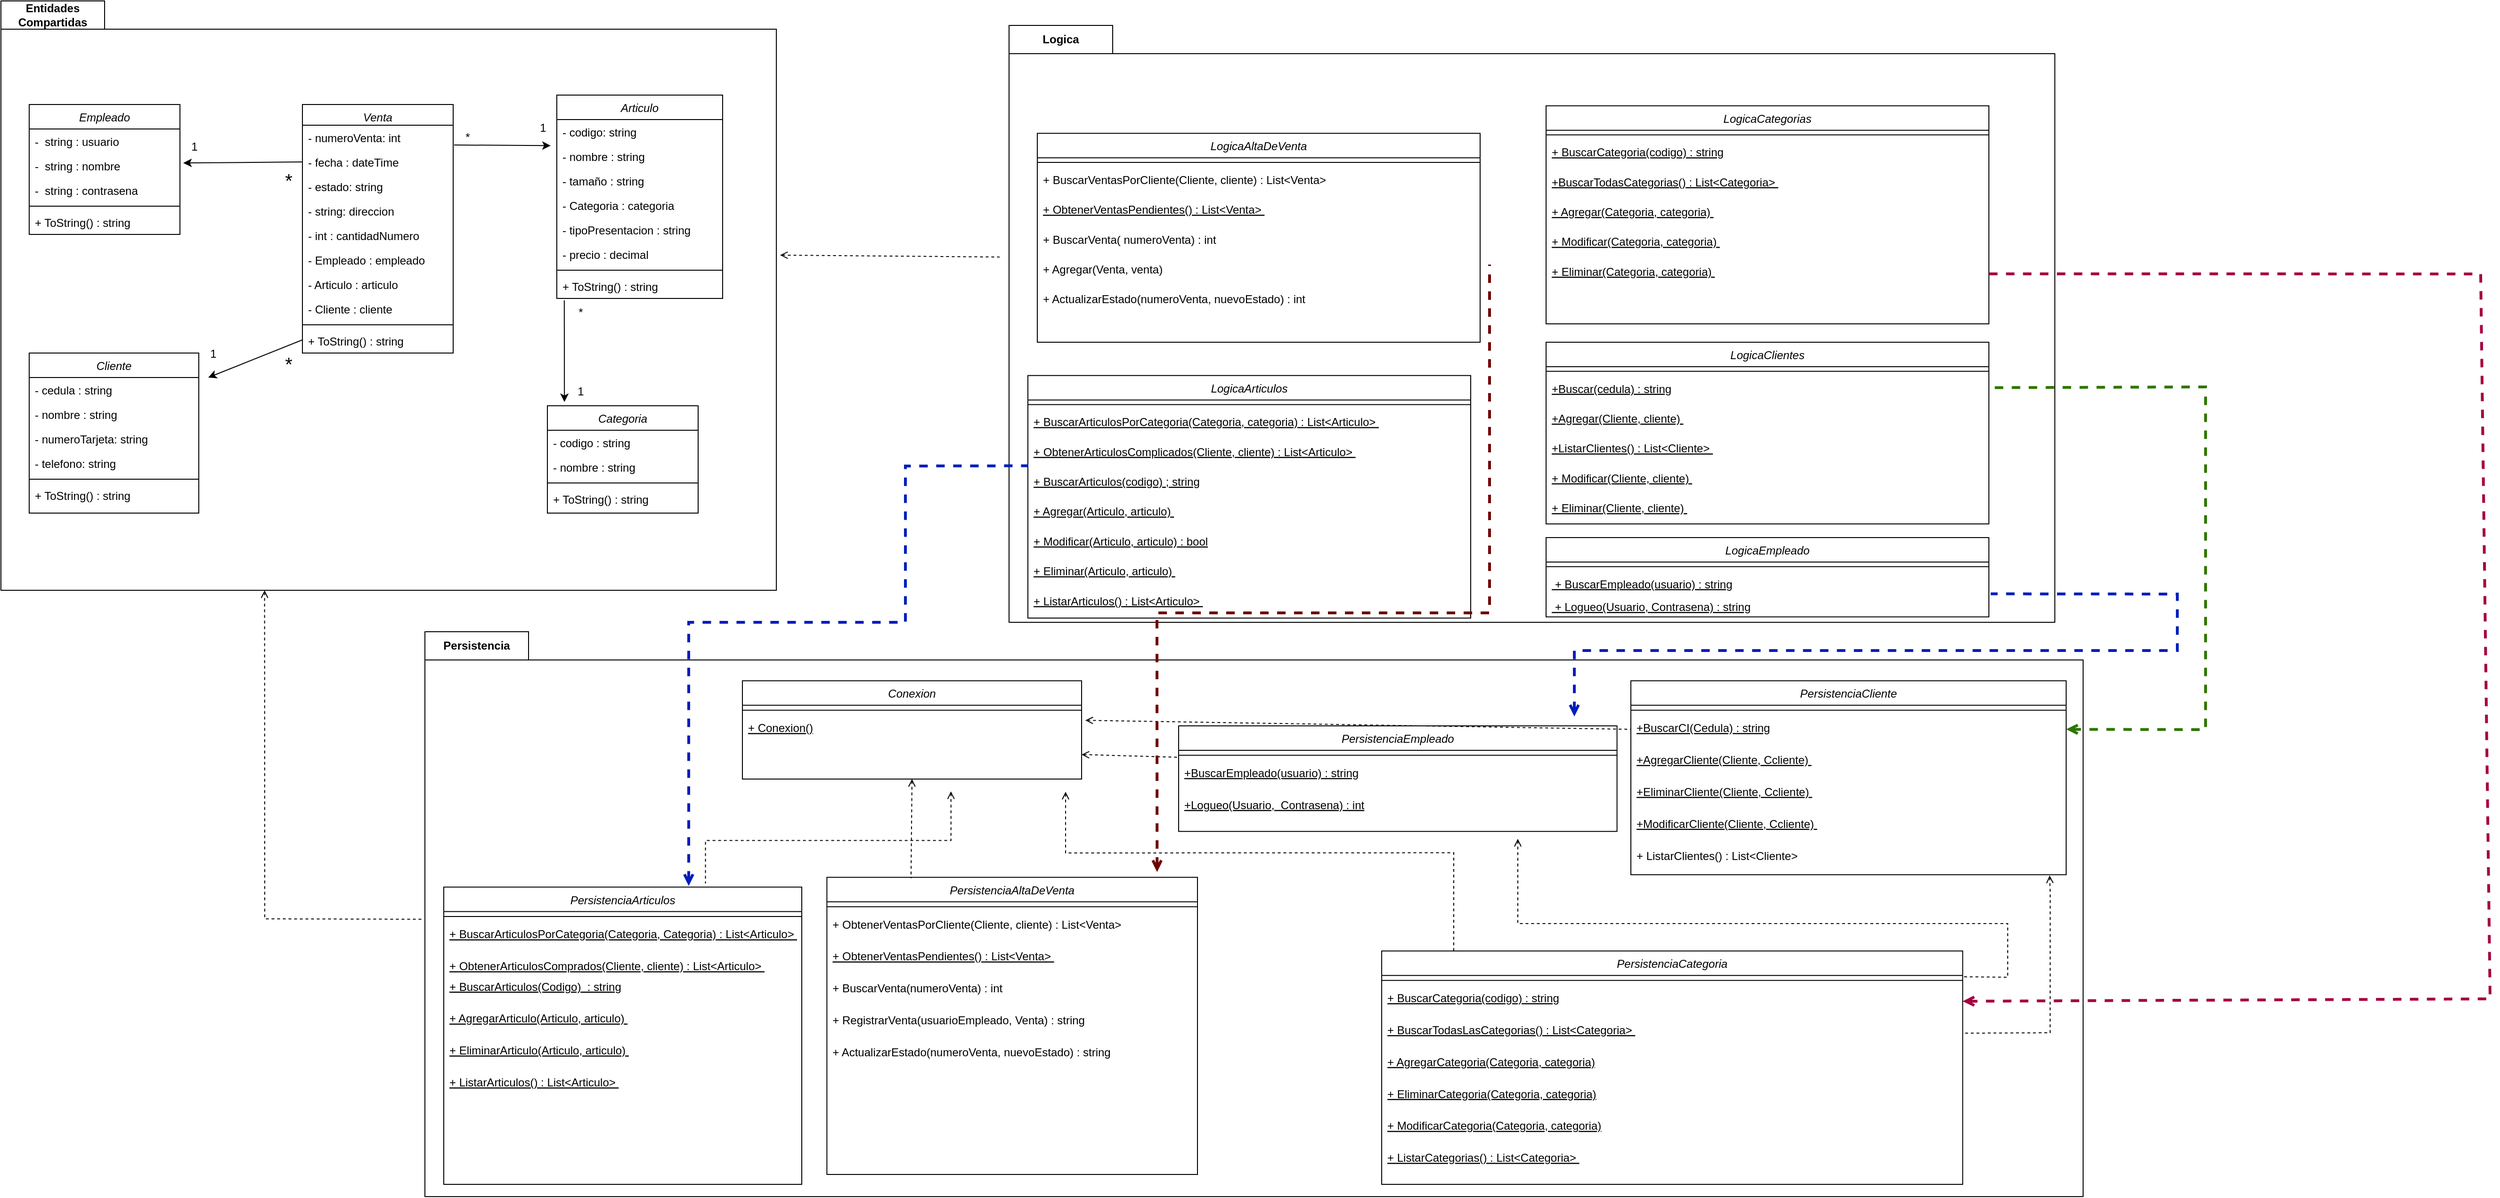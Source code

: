 <mxfile version="27.0.5">
  <diagram id="C5RBs43oDa-KdzZeNtuy" name="Page-1">
    <mxGraphModel dx="1960" dy="2080" grid="1" gridSize="10" guides="1" tooltips="1" connect="1" arrows="1" fold="1" page="1" pageScale="1" pageWidth="827" pageHeight="1169" math="0" shadow="0">
      <root>
        <mxCell id="WIyWlLk6GJQsqaUBKTNV-0" />
        <mxCell id="WIyWlLk6GJQsqaUBKTNV-1" parent="WIyWlLk6GJQsqaUBKTNV-0" />
        <mxCell id="047duLxBrZNzw0nsv7Q4-165" value="Logica" style="shape=folder;fontStyle=1;tabWidth=110;tabHeight=30;tabPosition=left;html=1;boundedLbl=1;labelInHeader=1;container=1;collapsible=0;whiteSpace=wrap;" parent="WIyWlLk6GJQsqaUBKTNV-1" vertex="1">
          <mxGeometry x="1110" y="76" width="1110" height="634" as="geometry" />
        </mxCell>
        <mxCell id="047duLxBrZNzw0nsv7Q4-166" value="" style="html=1;strokeColor=none;resizeWidth=1;resizeHeight=1;fillColor=none;part=1;connectable=0;allowArrows=0;deletable=0;whiteSpace=wrap;" parent="047duLxBrZNzw0nsv7Q4-165" vertex="1">
          <mxGeometry width="1078.979" height="395.918" relative="1" as="geometry">
            <mxPoint y="30" as="offset" />
          </mxGeometry>
        </mxCell>
        <mxCell id="047duLxBrZNzw0nsv7Q4-152" value="LogicaEmpleado" style="swimlane;fontStyle=2;align=center;verticalAlign=top;childLayout=stackLayout;horizontal=1;startSize=26;horizontalStack=0;resizeParent=1;resizeLast=0;collapsible=1;marginBottom=0;rounded=0;shadow=0;strokeWidth=1;" parent="047duLxBrZNzw0nsv7Q4-165" vertex="1">
          <mxGeometry x="570" y="544" width="470" height="84.254" as="geometry">
            <mxRectangle x="570" y="528.004" width="160" height="26" as="alternateBounds" />
          </mxGeometry>
        </mxCell>
        <mxCell id="047duLxBrZNzw0nsv7Q4-153" value="" style="line;html=1;strokeWidth=1;align=left;verticalAlign=middle;spacingTop=-1;spacingLeft=3;spacingRight=3;rotatable=0;labelPosition=right;points=[];portConstraint=eastwest;" parent="047duLxBrZNzw0nsv7Q4-152" vertex="1">
          <mxGeometry y="26" width="470" height="9.754" as="geometry" />
        </mxCell>
        <mxCell id="047duLxBrZNzw0nsv7Q4-154" value=" + BuscarEmpleado(usuario) : string" style="text;align=left;verticalAlign=top;spacingLeft=4;spacingRight=4;overflow=hidden;rotatable=0;points=[[0,0.5],[1,0.5]];portConstraint=eastwest;fontStyle=4" parent="047duLxBrZNzw0nsv7Q4-152" vertex="1">
          <mxGeometry y="35.754" width="470" height="24.25" as="geometry" />
        </mxCell>
        <mxCell id="jke1W0cDeLxQqXfYZusF-26" value=" + Logueo(Usuario, Contrasena) : string" style="text;align=left;verticalAlign=top;spacingLeft=4;spacingRight=4;overflow=hidden;rotatable=0;points=[[0,0.5],[1,0.5]];portConstraint=eastwest;fontStyle=4" parent="047duLxBrZNzw0nsv7Q4-152" vertex="1">
          <mxGeometry y="60.004" width="470" height="24.25" as="geometry" />
        </mxCell>
        <mxCell id="047duLxBrZNzw0nsv7Q4-145" value="LogicaClientes" style="swimlane;fontStyle=2;align=center;verticalAlign=top;childLayout=stackLayout;horizontal=1;startSize=26;horizontalStack=0;resizeParent=1;resizeLast=0;collapsible=1;marginBottom=0;rounded=0;shadow=0;strokeWidth=1;" parent="047duLxBrZNzw0nsv7Q4-165" vertex="1">
          <mxGeometry x="570" y="336.505" width="470" height="193.044" as="geometry">
            <mxRectangle x="230" y="140" width="160" height="26" as="alternateBounds" />
          </mxGeometry>
        </mxCell>
        <mxCell id="047duLxBrZNzw0nsv7Q4-146" value="" style="line;html=1;strokeWidth=1;align=left;verticalAlign=middle;spacingTop=-1;spacingLeft=3;spacingRight=3;rotatable=0;labelPosition=right;points=[];portConstraint=eastwest;" parent="047duLxBrZNzw0nsv7Q4-145" vertex="1">
          <mxGeometry y="26" width="470" height="9.754" as="geometry" />
        </mxCell>
        <mxCell id="047duLxBrZNzw0nsv7Q4-151" value="+Buscar(cedula) : string" style="text;align=left;verticalAlign=top;spacingLeft=4;spacingRight=4;overflow=hidden;rotatable=0;points=[[0,0.5],[1,0.5]];portConstraint=eastwest;fontStyle=4" parent="047duLxBrZNzw0nsv7Q4-145" vertex="1">
          <mxGeometry y="35.754" width="470" height="31.7" as="geometry" />
        </mxCell>
        <mxCell id="jke1W0cDeLxQqXfYZusF-18" value="+Agregar(Cliente, cliente) " style="text;align=left;verticalAlign=top;spacingLeft=4;spacingRight=4;overflow=hidden;rotatable=0;points=[[0,0.5],[1,0.5]];portConstraint=eastwest;fontStyle=4" parent="047duLxBrZNzw0nsv7Q4-145" vertex="1">
          <mxGeometry y="67.454" width="470" height="31.7" as="geometry" />
        </mxCell>
        <mxCell id="jke1W0cDeLxQqXfYZusF-25" value="+ListarClientes() : List&lt;Cliente&gt; " style="text;align=left;verticalAlign=top;spacingLeft=4;spacingRight=4;overflow=hidden;rotatable=0;points=[[0,0.5],[1,0.5]];portConstraint=eastwest;fontStyle=4" parent="047duLxBrZNzw0nsv7Q4-145" vertex="1">
          <mxGeometry y="99.153" width="470" height="31.7" as="geometry" />
        </mxCell>
        <mxCell id="jke1W0cDeLxQqXfYZusF-19" value="+ Modificar(Cliente, cliente) " style="text;align=left;verticalAlign=top;spacingLeft=4;spacingRight=4;overflow=hidden;rotatable=0;points=[[0,0.5],[1,0.5]];portConstraint=eastwest;fontStyle=4" parent="047duLxBrZNzw0nsv7Q4-145" vertex="1">
          <mxGeometry y="130.853" width="470" height="31.7" as="geometry" />
        </mxCell>
        <mxCell id="jke1W0cDeLxQqXfYZusF-20" value="+ Eliminar(Cliente, cliente) " style="text;align=left;verticalAlign=top;spacingLeft=4;spacingRight=4;overflow=hidden;rotatable=0;points=[[0,0.5],[1,0.5]];portConstraint=eastwest;fontStyle=4" parent="047duLxBrZNzw0nsv7Q4-145" vertex="1">
          <mxGeometry y="162.553" width="470" height="30.074" as="geometry" />
        </mxCell>
        <mxCell id="047duLxBrZNzw0nsv7Q4-156" value="LogicaCategorias" style="swimlane;fontStyle=2;align=center;verticalAlign=top;childLayout=stackLayout;horizontal=1;startSize=26;horizontalStack=0;resizeParent=1;resizeLast=0;collapsible=1;marginBottom=0;rounded=0;shadow=0;strokeWidth=1;" parent="047duLxBrZNzw0nsv7Q4-165" vertex="1">
          <mxGeometry x="570" y="85.346" width="470" height="231.652" as="geometry">
            <mxRectangle x="230" y="140" width="160" height="26" as="alternateBounds" />
          </mxGeometry>
        </mxCell>
        <mxCell id="047duLxBrZNzw0nsv7Q4-157" value="" style="line;html=1;strokeWidth=1;align=left;verticalAlign=middle;spacingTop=-1;spacingLeft=3;spacingRight=3;rotatable=0;labelPosition=right;points=[];portConstraint=eastwest;" parent="047duLxBrZNzw0nsv7Q4-156" vertex="1">
          <mxGeometry y="26" width="470" height="9.754" as="geometry" />
        </mxCell>
        <mxCell id="047duLxBrZNzw0nsv7Q4-158" value="+ BuscarCategoria(codigo) : string" style="text;align=left;verticalAlign=top;spacingLeft=4;spacingRight=4;overflow=hidden;rotatable=0;points=[[0,0.5],[1,0.5]];portConstraint=eastwest;fontStyle=4" parent="047duLxBrZNzw0nsv7Q4-156" vertex="1">
          <mxGeometry y="35.754" width="470" height="31.7" as="geometry" />
        </mxCell>
        <mxCell id="047duLxBrZNzw0nsv7Q4-159" value="+BuscarTodasCategorias() : List&lt;Categoria&gt; " style="text;align=left;verticalAlign=top;spacingLeft=4;spacingRight=4;overflow=hidden;rotatable=0;points=[[0,0.5],[1,0.5]];portConstraint=eastwest;fontStyle=4" parent="047duLxBrZNzw0nsv7Q4-156" vertex="1">
          <mxGeometry y="67.454" width="470" height="31.7" as="geometry" />
        </mxCell>
        <mxCell id="047duLxBrZNzw0nsv7Q4-160" value="+ Agregar(Categoria, categoria) " style="text;align=left;verticalAlign=top;spacingLeft=4;spacingRight=4;overflow=hidden;rotatable=0;points=[[0,0.5],[1,0.5]];portConstraint=eastwest;fontStyle=4" parent="047duLxBrZNzw0nsv7Q4-156" vertex="1">
          <mxGeometry y="99.153" width="470" height="31.7" as="geometry" />
        </mxCell>
        <mxCell id="jke1W0cDeLxQqXfYZusF-15" value="+ Modificar(Categoria, categoria) " style="text;align=left;verticalAlign=top;spacingLeft=4;spacingRight=4;overflow=hidden;rotatable=0;points=[[0,0.5],[1,0.5]];portConstraint=eastwest;fontStyle=4" parent="047duLxBrZNzw0nsv7Q4-156" vertex="1">
          <mxGeometry y="130.853" width="470" height="31.7" as="geometry" />
        </mxCell>
        <mxCell id="jke1W0cDeLxQqXfYZusF-16" value="+ Eliminar(Categoria, categoria) " style="text;align=left;verticalAlign=top;spacingLeft=4;spacingRight=4;overflow=hidden;rotatable=0;points=[[0,0.5],[1,0.5]];portConstraint=eastwest;fontStyle=4" parent="047duLxBrZNzw0nsv7Q4-156" vertex="1">
          <mxGeometry y="162.553" width="470" height="31.7" as="geometry" />
        </mxCell>
        <mxCell id="jke1W0cDeLxQqXfYZusF-0" value="LogicaAltaDeVenta" style="swimlane;fontStyle=2;align=center;verticalAlign=top;childLayout=stackLayout;horizontal=1;startSize=26;horizontalStack=0;resizeParent=1;resizeLast=0;collapsible=1;marginBottom=0;rounded=0;shadow=0;strokeWidth=1;" parent="047duLxBrZNzw0nsv7Q4-165" vertex="1">
          <mxGeometry x="30" y="114.607" width="470" height="221.899" as="geometry">
            <mxRectangle x="230" y="140" width="160" height="26" as="alternateBounds" />
          </mxGeometry>
        </mxCell>
        <mxCell id="jke1W0cDeLxQqXfYZusF-1" value="" style="line;html=1;strokeWidth=1;align=left;verticalAlign=middle;spacingTop=-1;spacingLeft=3;spacingRight=3;rotatable=0;labelPosition=right;points=[];portConstraint=eastwest;" parent="jke1W0cDeLxQqXfYZusF-0" vertex="1">
          <mxGeometry y="26" width="470" height="9.754" as="geometry" />
        </mxCell>
        <mxCell id="jke1W0cDeLxQqXfYZusF-2" value="+ BuscarVentasPorCliente(Cliente, cliente) : List&lt;Venta&gt; " style="text;align=left;verticalAlign=top;spacingLeft=4;spacingRight=4;overflow=hidden;rotatable=0;points=[[0,0.5],[1,0.5]];portConstraint=eastwest;fontStyle=0" parent="jke1W0cDeLxQqXfYZusF-0" vertex="1">
          <mxGeometry y="35.754" width="470" height="31.7" as="geometry" />
        </mxCell>
        <mxCell id="jke1W0cDeLxQqXfYZusF-3" value="+ ObtenerVentasPendientes() : List&lt;Venta&gt; " style="text;align=left;verticalAlign=top;spacingLeft=4;spacingRight=4;overflow=hidden;rotatable=0;points=[[0,0.5],[1,0.5]];portConstraint=eastwest;fontStyle=4" parent="jke1W0cDeLxQqXfYZusF-0" vertex="1">
          <mxGeometry y="67.454" width="470" height="31.7" as="geometry" />
        </mxCell>
        <mxCell id="jke1W0cDeLxQqXfYZusF-4" value="+ BuscarVenta( numeroVenta) : int" style="text;align=left;verticalAlign=top;spacingLeft=4;spacingRight=4;overflow=hidden;rotatable=0;points=[[0,0.5],[1,0.5]];portConstraint=eastwest;fontStyle=0" parent="jke1W0cDeLxQqXfYZusF-0" vertex="1">
          <mxGeometry y="99.153" width="470" height="31.7" as="geometry" />
        </mxCell>
        <mxCell id="jke1W0cDeLxQqXfYZusF-5" value="+ Agregar(Venta, venta)" style="text;align=left;verticalAlign=top;spacingLeft=4;spacingRight=4;overflow=hidden;rotatable=0;points=[[0,0.5],[1,0.5]];portConstraint=eastwest;fontStyle=0" parent="jke1W0cDeLxQqXfYZusF-0" vertex="1">
          <mxGeometry y="130.853" width="470" height="31.7" as="geometry" />
        </mxCell>
        <mxCell id="jke1W0cDeLxQqXfYZusF-6" value="+ ActualizarEstado(numeroVenta, nuevoEstado) : int" style="text;align=left;verticalAlign=top;spacingLeft=4;spacingRight=4;overflow=hidden;rotatable=0;points=[[0,0.5],[1,0.5]];portConstraint=eastwest;fontStyle=0" parent="jke1W0cDeLxQqXfYZusF-0" vertex="1">
          <mxGeometry y="162.553" width="470" height="31.7" as="geometry" />
        </mxCell>
        <mxCell id="jke1W0cDeLxQqXfYZusF-7" value="LogicaArticulos" style="swimlane;fontStyle=2;align=center;verticalAlign=top;childLayout=stackLayout;horizontal=1;startSize=26;horizontalStack=0;resizeParent=1;resizeLast=0;collapsible=1;marginBottom=0;rounded=0;shadow=0;strokeWidth=1;" parent="047duLxBrZNzw0nsv7Q4-165" vertex="1">
          <mxGeometry x="20" y="371.863" width="470" height="257.652" as="geometry">
            <mxRectangle x="230" y="140" width="160" height="26" as="alternateBounds" />
          </mxGeometry>
        </mxCell>
        <mxCell id="jke1W0cDeLxQqXfYZusF-8" value="" style="line;html=1;strokeWidth=1;align=left;verticalAlign=middle;spacingTop=-1;spacingLeft=3;spacingRight=3;rotatable=0;labelPosition=right;points=[];portConstraint=eastwest;" parent="jke1W0cDeLxQqXfYZusF-7" vertex="1">
          <mxGeometry y="26" width="470" height="9.754" as="geometry" />
        </mxCell>
        <mxCell id="jke1W0cDeLxQqXfYZusF-9" value="+ BuscarArticulosPorCategoria(Categoria, categoria) : List&lt;Articulo&gt; " style="text;align=left;verticalAlign=top;spacingLeft=4;spacingRight=4;overflow=hidden;rotatable=0;points=[[0,0.5],[1,0.5]];portConstraint=eastwest;fontStyle=4" parent="jke1W0cDeLxQqXfYZusF-7" vertex="1">
          <mxGeometry y="35.754" width="470" height="31.7" as="geometry" />
        </mxCell>
        <mxCell id="itXfG7430_YELa7PRxEo-2" value="+ ObtenerArticulosComplicados(Cliente, cliente) : List&lt;Articulo&gt; " style="text;align=left;verticalAlign=top;spacingLeft=4;spacingRight=4;overflow=hidden;rotatable=0;points=[[0,0.5],[1,0.5]];portConstraint=eastwest;fontStyle=4" parent="jke1W0cDeLxQqXfYZusF-7" vertex="1">
          <mxGeometry y="67.454" width="470" height="31.7" as="geometry" />
        </mxCell>
        <mxCell id="jke1W0cDeLxQqXfYZusF-10" value="+ BuscarArticulos(codigo) ; string" style="text;align=left;verticalAlign=top;spacingLeft=4;spacingRight=4;overflow=hidden;rotatable=0;points=[[0,0.5],[1,0.5]];portConstraint=eastwest;fontStyle=4" parent="jke1W0cDeLxQqXfYZusF-7" vertex="1">
          <mxGeometry y="99.153" width="470" height="31.7" as="geometry" />
        </mxCell>
        <mxCell id="jke1W0cDeLxQqXfYZusF-11" value="+ Agregar(Articulo, articulo) " style="text;align=left;verticalAlign=top;spacingLeft=4;spacingRight=4;overflow=hidden;rotatable=0;points=[[0,0.5],[1,0.5]];portConstraint=eastwest;fontStyle=4" parent="jke1W0cDeLxQqXfYZusF-7" vertex="1">
          <mxGeometry y="130.853" width="470" height="31.7" as="geometry" />
        </mxCell>
        <mxCell id="jke1W0cDeLxQqXfYZusF-12" value="+ Modificar(Articulo, articulo) : bool" style="text;align=left;verticalAlign=top;spacingLeft=4;spacingRight=4;overflow=hidden;rotatable=0;points=[[0,0.5],[1,0.5]];portConstraint=eastwest;fontStyle=4" parent="jke1W0cDeLxQqXfYZusF-7" vertex="1">
          <mxGeometry y="162.553" width="470" height="31.7" as="geometry" />
        </mxCell>
        <mxCell id="jke1W0cDeLxQqXfYZusF-13" value="+ Eliminar(Articulo, articulo) " style="text;align=left;verticalAlign=top;spacingLeft=4;spacingRight=4;overflow=hidden;rotatable=0;points=[[0,0.5],[1,0.5]];portConstraint=eastwest;fontStyle=4" parent="jke1W0cDeLxQqXfYZusF-7" vertex="1">
          <mxGeometry y="194.253" width="470" height="31.7" as="geometry" />
        </mxCell>
        <mxCell id="jke1W0cDeLxQqXfYZusF-14" value="+ ListarArticulos() : List&lt;Articulo&gt; " style="text;align=left;verticalAlign=top;spacingLeft=4;spacingRight=4;overflow=hidden;rotatable=0;points=[[0,0.5],[1,0.5]];portConstraint=eastwest;fontStyle=4" parent="jke1W0cDeLxQqXfYZusF-7" vertex="1">
          <mxGeometry y="225.952" width="470" height="31.7" as="geometry" />
        </mxCell>
        <mxCell id="047duLxBrZNzw0nsv7Q4-101" value="Persistencia" style="shape=folder;fontStyle=1;tabWidth=110;tabHeight=30;tabPosition=left;html=1;boundedLbl=1;labelInHeader=1;container=1;collapsible=0;whiteSpace=wrap;" parent="WIyWlLk6GJQsqaUBKTNV-1" vertex="1">
          <mxGeometry x="490" y="720" width="1760" height="600" as="geometry" />
        </mxCell>
        <mxCell id="047duLxBrZNzw0nsv7Q4-102" value="" style="html=1;strokeColor=none;resizeWidth=1;resizeHeight=1;fillColor=none;part=1;connectable=0;allowArrows=0;deletable=0;whiteSpace=wrap;" parent="047duLxBrZNzw0nsv7Q4-101" vertex="1">
          <mxGeometry width="1760.0" height="420" relative="1" as="geometry">
            <mxPoint y="30" as="offset" />
          </mxGeometry>
        </mxCell>
        <mxCell id="047duLxBrZNzw0nsv7Q4-79" value="PersistenciaCliente" style="swimlane;fontStyle=2;align=center;verticalAlign=top;childLayout=stackLayout;horizontal=1;startSize=26;horizontalStack=0;resizeParent=1;resizeLast=0;collapsible=1;marginBottom=0;rounded=0;shadow=0;strokeWidth=1;" parent="047duLxBrZNzw0nsv7Q4-101" vertex="1">
          <mxGeometry x="1280.002" y="52.174" width="462.02" height="206.0" as="geometry">
            <mxRectangle x="230" y="140" width="160" height="26" as="alternateBounds" />
          </mxGeometry>
        </mxCell>
        <mxCell id="047duLxBrZNzw0nsv7Q4-80" value="" style="line;html=1;strokeWidth=1;align=left;verticalAlign=middle;spacingTop=-1;spacingLeft=3;spacingRight=3;rotatable=0;labelPosition=right;points=[];portConstraint=eastwest;" parent="047duLxBrZNzw0nsv7Q4-79" vertex="1">
          <mxGeometry y="26" width="462.02" height="10.435" as="geometry" />
        </mxCell>
        <mxCell id="047duLxBrZNzw0nsv7Q4-82" value="+BuscarCI(Cedula) : string" style="text;align=left;verticalAlign=top;spacingLeft=4;spacingRight=4;overflow=hidden;rotatable=0;points=[[0,0.5],[1,0.5]];portConstraint=eastwest;fontStyle=4" parent="047duLxBrZNzw0nsv7Q4-79" vertex="1">
          <mxGeometry y="36.435" width="462.02" height="33.913" as="geometry" />
        </mxCell>
        <mxCell id="jke1W0cDeLxQqXfYZusF-30" value="+AgregarCliente(Cliente, Ccliente) " style="text;align=left;verticalAlign=top;spacingLeft=4;spacingRight=4;overflow=hidden;rotatable=0;points=[[0,0.5],[1,0.5]];portConstraint=eastwest;fontStyle=4" parent="047duLxBrZNzw0nsv7Q4-79" vertex="1">
          <mxGeometry y="70.348" width="462.02" height="33.913" as="geometry" />
        </mxCell>
        <mxCell id="jke1W0cDeLxQqXfYZusF-31" value="+EliminarCliente(Cliente, Ccliente) " style="text;align=left;verticalAlign=top;spacingLeft=4;spacingRight=4;overflow=hidden;rotatable=0;points=[[0,0.5],[1,0.5]];portConstraint=eastwest;fontStyle=4" parent="047duLxBrZNzw0nsv7Q4-79" vertex="1">
          <mxGeometry y="104.261" width="462.02" height="33.913" as="geometry" />
        </mxCell>
        <mxCell id="jke1W0cDeLxQqXfYZusF-35" value="+ModificarCliente(Cliente, Ccliente) " style="text;align=left;verticalAlign=top;spacingLeft=4;spacingRight=4;overflow=hidden;rotatable=0;points=[[0,0.5],[1,0.5]];portConstraint=eastwest;fontStyle=4" parent="047duLxBrZNzw0nsv7Q4-79" vertex="1">
          <mxGeometry y="138.174" width="462.02" height="33.913" as="geometry" />
        </mxCell>
        <mxCell id="jke1W0cDeLxQqXfYZusF-37" value="+ ListarClientes() : List&lt;Cliente&gt; " style="text;align=left;verticalAlign=top;spacingLeft=4;spacingRight=4;overflow=hidden;rotatable=0;points=[[0,0.5],[1,0.5]];portConstraint=eastwest;fontStyle=0" parent="047duLxBrZNzw0nsv7Q4-79" vertex="1">
          <mxGeometry y="172.087" width="462.02" height="33.913" as="geometry" />
        </mxCell>
        <mxCell id="047duLxBrZNzw0nsv7Q4-87" value="PersistenciaEmpleado" style="swimlane;fontStyle=2;align=center;verticalAlign=top;childLayout=stackLayout;horizontal=1;startSize=26;horizontalStack=0;resizeParent=1;resizeLast=0;collapsible=1;marginBottom=0;rounded=0;shadow=0;strokeWidth=1;" parent="047duLxBrZNzw0nsv7Q4-101" vertex="1">
          <mxGeometry x="799.999" y="99.996" width="465.301" height="112.174" as="geometry">
            <mxRectangle x="230" y="140" width="160" height="26" as="alternateBounds" />
          </mxGeometry>
        </mxCell>
        <mxCell id="047duLxBrZNzw0nsv7Q4-88" value="" style="line;html=1;strokeWidth=1;align=left;verticalAlign=middle;spacingTop=-1;spacingLeft=3;spacingRight=3;rotatable=0;labelPosition=right;points=[];portConstraint=eastwest;" parent="047duLxBrZNzw0nsv7Q4-87" vertex="1">
          <mxGeometry y="26" width="465.301" height="10.435" as="geometry" />
        </mxCell>
        <mxCell id="047duLxBrZNzw0nsv7Q4-89" value="+BuscarEmpleado(usuario) : string" style="text;align=left;verticalAlign=top;spacingLeft=4;spacingRight=4;overflow=hidden;rotatable=0;points=[[0,0.5],[1,0.5]];portConstraint=eastwest;fontStyle=4" parent="047duLxBrZNzw0nsv7Q4-87" vertex="1">
          <mxGeometry y="36.435" width="465.301" height="33.913" as="geometry" />
        </mxCell>
        <mxCell id="jke1W0cDeLxQqXfYZusF-29" value="+Logueo(Usuario,  Contrasena) : int" style="text;align=left;verticalAlign=top;spacingLeft=4;spacingRight=4;overflow=hidden;rotatable=0;points=[[0,0.5],[1,0.5]];portConstraint=eastwest;fontStyle=4" parent="047duLxBrZNzw0nsv7Q4-87" vertex="1">
          <mxGeometry y="70.348" width="465.301" height="33.913" as="geometry" />
        </mxCell>
        <mxCell id="047duLxBrZNzw0nsv7Q4-90" value="PersistenciaCategoria" style="swimlane;fontStyle=2;align=center;verticalAlign=top;childLayout=stackLayout;horizontal=1;startSize=26;horizontalStack=0;resizeParent=1;resizeLast=0;collapsible=1;marginBottom=0;rounded=0;shadow=0;strokeWidth=1;" parent="047duLxBrZNzw0nsv7Q4-101" vertex="1">
          <mxGeometry x="1015.519" y="339.13" width="616.663" height="247.826" as="geometry">
            <mxRectangle x="230" y="140" width="160" height="26" as="alternateBounds" />
          </mxGeometry>
        </mxCell>
        <mxCell id="047duLxBrZNzw0nsv7Q4-91" value="" style="line;html=1;strokeWidth=1;align=left;verticalAlign=middle;spacingTop=-1;spacingLeft=3;spacingRight=3;rotatable=0;labelPosition=right;points=[];portConstraint=eastwest;" parent="047duLxBrZNzw0nsv7Q4-90" vertex="1">
          <mxGeometry y="26" width="616.663" height="10.435" as="geometry" />
        </mxCell>
        <mxCell id="047duLxBrZNzw0nsv7Q4-92" value="+ BuscarCategoria(codigo) : string" style="text;align=left;verticalAlign=top;spacingLeft=4;spacingRight=4;overflow=hidden;rotatable=0;points=[[0,0.5],[1,0.5]];portConstraint=eastwest;fontStyle=4" parent="047duLxBrZNzw0nsv7Q4-90" vertex="1">
          <mxGeometry y="36.435" width="616.663" height="33.913" as="geometry" />
        </mxCell>
        <mxCell id="047duLxBrZNzw0nsv7Q4-93" value="+ BuscarTodasLasCategorias() : List&lt;Categoria&gt; " style="text;align=left;verticalAlign=top;spacingLeft=4;spacingRight=4;overflow=hidden;rotatable=0;points=[[0,0.5],[1,0.5]];portConstraint=eastwest;fontStyle=4" parent="047duLxBrZNzw0nsv7Q4-90" vertex="1">
          <mxGeometry y="70.348" width="616.663" height="33.913" as="geometry" />
        </mxCell>
        <mxCell id="047duLxBrZNzw0nsv7Q4-94" value="+ AgregarCategoria(Categoria, categoria)" style="text;align=left;verticalAlign=top;spacingLeft=4;spacingRight=4;overflow=hidden;rotatable=0;points=[[0,0.5],[1,0.5]];portConstraint=eastwest;fontStyle=4" parent="047duLxBrZNzw0nsv7Q4-90" vertex="1">
          <mxGeometry y="104.261" width="616.663" height="33.913" as="geometry" />
        </mxCell>
        <mxCell id="047duLxBrZNzw0nsv7Q4-95" value="+ EliminarCategoria(Categoria, categoria)" style="text;align=left;verticalAlign=top;spacingLeft=4;spacingRight=4;overflow=hidden;rotatable=0;points=[[0,0.5],[1,0.5]];portConstraint=eastwest;fontStyle=4" parent="047duLxBrZNzw0nsv7Q4-90" vertex="1">
          <mxGeometry y="138.174" width="616.663" height="33.913" as="geometry" />
        </mxCell>
        <mxCell id="047duLxBrZNzw0nsv7Q4-96" value="+ ModificarCategoria(Categoria, categoria)" style="text;align=left;verticalAlign=top;spacingLeft=4;spacingRight=4;overflow=hidden;rotatable=0;points=[[0,0.5],[1,0.5]];portConstraint=eastwest;fontStyle=4" parent="047duLxBrZNzw0nsv7Q4-90" vertex="1">
          <mxGeometry y="172.087" width="616.663" height="33.913" as="geometry" />
        </mxCell>
        <mxCell id="047duLxBrZNzw0nsv7Q4-97" value="+ ListarCategorias() : List&lt;Categoria&gt; " style="text;align=left;verticalAlign=top;spacingLeft=4;spacingRight=4;overflow=hidden;rotatable=0;points=[[0,0.5],[1,0.5]];portConstraint=eastwest;fontStyle=4" parent="047duLxBrZNzw0nsv7Q4-90" vertex="1">
          <mxGeometry y="206.0" width="616.663" height="33.913" as="geometry" />
        </mxCell>
        <mxCell id="047duLxBrZNzw0nsv7Q4-59" value="PersistenciaArticulos" style="swimlane;fontStyle=2;align=center;verticalAlign=top;childLayout=stackLayout;horizontal=1;startSize=26;horizontalStack=0;resizeParent=1;resizeLast=0;collapsible=1;marginBottom=0;rounded=0;shadow=0;strokeWidth=1;" parent="047duLxBrZNzw0nsv7Q4-101" vertex="1">
          <mxGeometry x="20.0" y="271.304" width="380.0" height="315.652" as="geometry">
            <mxRectangle x="230" y="140" width="160" height="26" as="alternateBounds" />
          </mxGeometry>
        </mxCell>
        <mxCell id="047duLxBrZNzw0nsv7Q4-64" value="" style="line;html=1;strokeWidth=1;align=left;verticalAlign=middle;spacingTop=-1;spacingLeft=3;spacingRight=3;rotatable=0;labelPosition=right;points=[];portConstraint=eastwest;" parent="047duLxBrZNzw0nsv7Q4-59" vertex="1">
          <mxGeometry y="26" width="380.0" height="10.435" as="geometry" />
        </mxCell>
        <mxCell id="047duLxBrZNzw0nsv7Q4-65" value="+ BuscarArticulosPorCategoria(Categoria, Categoria) : List&lt;Articulo&gt; " style="text;align=left;verticalAlign=top;spacingLeft=4;spacingRight=4;overflow=hidden;rotatable=0;points=[[0,0.5],[1,0.5]];portConstraint=eastwest;fontStyle=4" parent="047duLxBrZNzw0nsv7Q4-59" vertex="1">
          <mxGeometry y="36.435" width="380.0" height="33.913" as="geometry" />
        </mxCell>
        <mxCell id="itXfG7430_YELa7PRxEo-1" value="+ ObtenerArticulosComprados(Cliente, cliente) : List&lt;Articulo&gt; " style="text;align=left;verticalAlign=top;spacingLeft=4;spacingRight=4;overflow=hidden;rotatable=0;points=[[0,0.5],[1,0.5]];portConstraint=eastwest;fontStyle=4" parent="047duLxBrZNzw0nsv7Q4-59" vertex="1">
          <mxGeometry y="70.348" width="380.0" height="21.65" as="geometry" />
        </mxCell>
        <mxCell id="047duLxBrZNzw0nsv7Q4-66" value="+ BuscarArticulos(Codigo)  : string" style="text;align=left;verticalAlign=top;spacingLeft=4;spacingRight=4;overflow=hidden;rotatable=0;points=[[0,0.5],[1,0.5]];portConstraint=eastwest;fontStyle=4" parent="047duLxBrZNzw0nsv7Q4-59" vertex="1">
          <mxGeometry y="91.998" width="380.0" height="33.913" as="geometry" />
        </mxCell>
        <mxCell id="047duLxBrZNzw0nsv7Q4-67" value="+ AgregarArticulo(Articulo, articulo) " style="text;align=left;verticalAlign=top;spacingLeft=4;spacingRight=4;overflow=hidden;rotatable=0;points=[[0,0.5],[1,0.5]];portConstraint=eastwest;fontStyle=4" parent="047duLxBrZNzw0nsv7Q4-59" vertex="1">
          <mxGeometry y="125.911" width="380.0" height="33.913" as="geometry" />
        </mxCell>
        <mxCell id="047duLxBrZNzw0nsv7Q4-68" value="+ EliminarArticulo(Articulo, articulo) " style="text;align=left;verticalAlign=top;spacingLeft=4;spacingRight=4;overflow=hidden;rotatable=0;points=[[0,0.5],[1,0.5]];portConstraint=eastwest;fontStyle=4" parent="047duLxBrZNzw0nsv7Q4-59" vertex="1">
          <mxGeometry y="159.824" width="380.0" height="33.913" as="geometry" />
        </mxCell>
        <mxCell id="047duLxBrZNzw0nsv7Q4-70" value="+ ListarArticulos() : List&lt;Articulo&gt; " style="text;align=left;verticalAlign=top;spacingLeft=4;spacingRight=4;overflow=hidden;rotatable=0;points=[[0,0.5],[1,0.5]];portConstraint=eastwest;fontStyle=4" parent="047duLxBrZNzw0nsv7Q4-59" vertex="1">
          <mxGeometry y="193.737" width="380.0" height="33.913" as="geometry" />
        </mxCell>
        <mxCell id="047duLxBrZNzw0nsv7Q4-71" value="PersistenciaAltaDeVenta" style="swimlane;fontStyle=2;align=center;verticalAlign=top;childLayout=stackLayout;horizontal=1;startSize=26;horizontalStack=0;resizeParent=1;resizeLast=0;collapsible=1;marginBottom=0;rounded=0;shadow=0;strokeWidth=1;" parent="047duLxBrZNzw0nsv7Q4-101" vertex="1">
          <mxGeometry x="426.67" y="260.87" width="393.33" height="315.65" as="geometry">
            <mxRectangle x="230" y="140" width="160" height="26" as="alternateBounds" />
          </mxGeometry>
        </mxCell>
        <mxCell id="047duLxBrZNzw0nsv7Q4-72" value="" style="line;html=1;strokeWidth=1;align=left;verticalAlign=middle;spacingTop=-1;spacingLeft=3;spacingRight=3;rotatable=0;labelPosition=right;points=[];portConstraint=eastwest;" parent="047duLxBrZNzw0nsv7Q4-71" vertex="1">
          <mxGeometry y="26" width="393.33" height="10.435" as="geometry" />
        </mxCell>
        <mxCell id="047duLxBrZNzw0nsv7Q4-73" value="+ ObtenerVentasPorCliente(Cliente, cliente) : List&lt;Venta&gt; " style="text;align=left;verticalAlign=top;spacingLeft=4;spacingRight=4;overflow=hidden;rotatable=0;points=[[0,0.5],[1,0.5]];portConstraint=eastwest;fontStyle=0" parent="047duLxBrZNzw0nsv7Q4-71" vertex="1">
          <mxGeometry y="36.435" width="393.33" height="33.913" as="geometry" />
        </mxCell>
        <mxCell id="047duLxBrZNzw0nsv7Q4-74" value="+ ObtenerVentasPendientes() : List&lt;Venta&gt; " style="text;align=left;verticalAlign=top;spacingLeft=4;spacingRight=4;overflow=hidden;rotatable=0;points=[[0,0.5],[1,0.5]];portConstraint=eastwest;fontStyle=4" parent="047duLxBrZNzw0nsv7Q4-71" vertex="1">
          <mxGeometry y="70.348" width="393.33" height="33.913" as="geometry" />
        </mxCell>
        <mxCell id="itXfG7430_YELa7PRxEo-0" value="+ BuscarVenta(numeroVenta) : int" style="text;align=left;verticalAlign=top;spacingLeft=4;spacingRight=4;overflow=hidden;rotatable=0;points=[[0,0.5],[1,0.5]];portConstraint=eastwest;fontStyle=0" parent="047duLxBrZNzw0nsv7Q4-71" vertex="1">
          <mxGeometry y="104.261" width="393.33" height="33.913" as="geometry" />
        </mxCell>
        <mxCell id="047duLxBrZNzw0nsv7Q4-75" value="+ RegistrarVenta(usuarioEmpleado, Venta) : string" style="text;align=left;verticalAlign=top;spacingLeft=4;spacingRight=4;overflow=hidden;rotatable=0;points=[[0,0.5],[1,0.5]];portConstraint=eastwest;fontStyle=0" parent="047duLxBrZNzw0nsv7Q4-71" vertex="1">
          <mxGeometry y="138.174" width="393.33" height="33.913" as="geometry" />
        </mxCell>
        <mxCell id="047duLxBrZNzw0nsv7Q4-76" value="+ ActualizarEstado(numeroVenta, nuevoEstado) : string" style="text;align=left;verticalAlign=top;spacingLeft=4;spacingRight=4;overflow=hidden;rotatable=0;points=[[0,0.5],[1,0.5]];portConstraint=eastwest;fontStyle=0" parent="047duLxBrZNzw0nsv7Q4-71" vertex="1">
          <mxGeometry y="172.087" width="393.33" height="33.913" as="geometry" />
        </mxCell>
        <mxCell id="047duLxBrZNzw0nsv7Q4-98" value="Conexion" style="swimlane;fontStyle=2;align=center;verticalAlign=top;childLayout=stackLayout;horizontal=1;startSize=26;horizontalStack=0;resizeParent=1;resizeLast=0;collapsible=1;marginBottom=0;rounded=0;shadow=0;strokeWidth=1;" parent="047duLxBrZNzw0nsv7Q4-101" vertex="1">
          <mxGeometry x="337.003" y="52.177" width="360.0" height="104.348" as="geometry">
            <mxRectangle x="230" y="140" width="160" height="26" as="alternateBounds" />
          </mxGeometry>
        </mxCell>
        <mxCell id="047duLxBrZNzw0nsv7Q4-99" value="" style="line;html=1;strokeWidth=1;align=left;verticalAlign=middle;spacingTop=-1;spacingLeft=3;spacingRight=3;rotatable=0;labelPosition=right;points=[];portConstraint=eastwest;" parent="047duLxBrZNzw0nsv7Q4-98" vertex="1">
          <mxGeometry y="26" width="360.0" height="10.435" as="geometry" />
        </mxCell>
        <mxCell id="047duLxBrZNzw0nsv7Q4-100" value="+ Conexion()" style="text;align=left;verticalAlign=top;spacingLeft=4;spacingRight=4;overflow=hidden;rotatable=0;points=[[0,0.5],[1,0.5]];portConstraint=eastwest;fontStyle=4" parent="047duLxBrZNzw0nsv7Q4-98" vertex="1">
          <mxGeometry y="36.435" width="360.0" height="33.913" as="geometry" />
        </mxCell>
        <mxCell id="047duLxBrZNzw0nsv7Q4-105" value="" style="endArrow=none;dashed=1;html=1;rounded=0;entryX=-0.001;entryY=-0.09;entryDx=0;entryDy=0;entryPerimeter=0;exitX=1;exitY=0.75;exitDx=0;exitDy=0;startArrow=open;startFill=0;" parent="047duLxBrZNzw0nsv7Q4-101" source="047duLxBrZNzw0nsv7Q4-98" target="047duLxBrZNzw0nsv7Q4-89" edge="1">
          <mxGeometry width="50" height="50" relative="1" as="geometry">
            <mxPoint x="880.0" y="286.957" as="sourcePoint" />
            <mxPoint x="946.667" y="221.739" as="targetPoint" />
            <Array as="points" />
          </mxGeometry>
        </mxCell>
        <mxCell id="047duLxBrZNzw0nsv7Q4-106" value="" style="endArrow=none;dashed=1;html=1;rounded=0;entryX=0;entryY=0.25;entryDx=0;entryDy=0;startArrow=open;startFill=0;exitX=1.011;exitY=0.162;exitDx=0;exitDy=0;exitPerimeter=0;" parent="047duLxBrZNzw0nsv7Q4-101" source="047duLxBrZNzw0nsv7Q4-100" target="047duLxBrZNzw0nsv7Q4-79" edge="1">
          <mxGeometry width="50" height="50" relative="1" as="geometry">
            <mxPoint x="893.333" y="91.304" as="sourcePoint" />
            <mxPoint x="1120.0" y="143.478" as="targetPoint" />
          </mxGeometry>
        </mxCell>
        <mxCell id="047duLxBrZNzw0nsv7Q4-107" value="" style="endArrow=none;dashed=1;html=1;rounded=0;entryX=0.124;entryY=0.008;entryDx=0;entryDy=0;entryPerimeter=0;startArrow=open;startFill=0;" parent="047duLxBrZNzw0nsv7Q4-101" target="047duLxBrZNzw0nsv7Q4-90" edge="1">
          <mxGeometry width="50" height="50" relative="1" as="geometry">
            <mxPoint x="680" y="170" as="sourcePoint" />
            <mxPoint x="1091.95" y="315.652" as="targetPoint" />
            <Array as="points">
              <mxPoint x="680" y="235" />
              <mxPoint x="1092" y="234.783" />
            </Array>
          </mxGeometry>
        </mxCell>
        <mxCell id="047duLxBrZNzw0nsv7Q4-111" value="" style="endArrow=none;dashed=1;html=1;rounded=0;entryX=1;entryY=0.5;entryDx=0;entryDy=0;startArrow=open;startFill=0;exitX=0.962;exitY=1.022;exitDx=0;exitDy=0;exitPerimeter=0;" parent="047duLxBrZNzw0nsv7Q4-101" source="jke1W0cDeLxQqXfYZusF-37" target="047duLxBrZNzw0nsv7Q4-93" edge="1">
          <mxGeometry width="50" height="50" relative="1" as="geometry">
            <mxPoint x="1725" y="270" as="sourcePoint" />
            <mxPoint x="1632.182" y="459.13" as="targetPoint" />
            <Array as="points">
              <mxPoint x="1725.102" y="277.826" />
              <mxPoint x="1725" y="426" />
            </Array>
          </mxGeometry>
        </mxCell>
        <mxCell id="047duLxBrZNzw0nsv7Q4-113" value="" style="endArrow=none;dashed=1;html=1;rounded=0;entryX=1;entryY=0.5;entryDx=0;entryDy=0;startArrow=open;startFill=0;" parent="047duLxBrZNzw0nsv7Q4-101" edge="1">
          <mxGeometry width="50" height="50" relative="1" as="geometry">
            <mxPoint x="1160" y="220" as="sourcePoint" />
            <mxPoint x="1632.185" y="366.522" as="targetPoint" />
            <Array as="points">
              <mxPoint x="1160" y="310" />
              <mxPoint x="1680" y="310" />
              <mxPoint x="1680" y="367" />
            </Array>
          </mxGeometry>
        </mxCell>
        <mxCell id="047duLxBrZNzw0nsv7Q4-110" value="" style="endArrow=none;dashed=1;html=1;rounded=0;startArrow=open;startFill=0;" parent="047duLxBrZNzw0nsv7Q4-101" edge="1">
          <mxGeometry width="50" height="50" relative="1" as="geometry">
            <mxPoint x="558.361" y="169.565" as="sourcePoint" />
            <mxPoint x="297.792" y="267.391" as="targetPoint" />
            <Array as="points">
              <mxPoint x="558.361" y="221.739" />
              <mxPoint x="297.792" y="221.739" />
            </Array>
          </mxGeometry>
        </mxCell>
        <mxCell id="047duLxBrZNzw0nsv7Q4-108" value="" style="endArrow=none;dashed=1;html=1;rounded=0;startArrow=open;startFill=0;exitX=0.5;exitY=1;exitDx=0;exitDy=0;entryX=0.227;entryY=0.003;entryDx=0;entryDy=0;entryPerimeter=0;" parent="047duLxBrZNzw0nsv7Q4-101" source="047duLxBrZNzw0nsv7Q4-98" target="047duLxBrZNzw0nsv7Q4-71" edge="1">
          <mxGeometry width="50" height="50" relative="1" as="geometry">
            <mxPoint x="134.937" y="104.348" as="sourcePoint" />
            <mxPoint x="486.239" y="143.478" as="targetPoint" />
          </mxGeometry>
        </mxCell>
        <mxCell id="AF4En6V3o1yBjdv2cLg6-0" value="Entidades Compartidas" style="shape=folder;fontStyle=1;tabWidth=110;tabHeight=30;tabPosition=left;html=1;boundedLbl=1;labelInHeader=1;container=1;collapsible=0;whiteSpace=wrap;" parent="WIyWlLk6GJQsqaUBKTNV-1" vertex="1">
          <mxGeometry x="40" y="50" width="823" height="626" as="geometry" />
        </mxCell>
        <mxCell id="AF4En6V3o1yBjdv2cLg6-1" value="" style="html=1;strokeColor=none;resizeWidth=1;resizeHeight=1;fillColor=none;part=1;connectable=0;allowArrows=0;deletable=0;whiteSpace=wrap;" parent="AF4En6V3o1yBjdv2cLg6-0" vertex="1">
          <mxGeometry width="800" height="384.68" relative="1" as="geometry">
            <mxPoint y="30" as="offset" />
          </mxGeometry>
        </mxCell>
        <mxCell id="047duLxBrZNzw0nsv7Q4-7" value="Venta" style="swimlane;fontStyle=2;align=center;verticalAlign=top;childLayout=stackLayout;horizontal=1;startSize=22;horizontalStack=0;resizeParent=1;resizeLast=0;collapsible=1;marginBottom=0;rounded=0;shadow=0;strokeWidth=1;" parent="AF4En6V3o1yBjdv2cLg6-0" vertex="1">
          <mxGeometry x="320" y="110" width="160" height="264" as="geometry">
            <mxRectangle x="230" y="140" width="160" height="26" as="alternateBounds" />
          </mxGeometry>
        </mxCell>
        <mxCell id="047duLxBrZNzw0nsv7Q4-8" value="- numeroVenta: int" style="text;align=left;verticalAlign=top;spacingLeft=4;spacingRight=4;overflow=hidden;rotatable=0;points=[[0,0.5],[1,0.5]];portConstraint=eastwest;rounded=0;shadow=0;html=0;" parent="047duLxBrZNzw0nsv7Q4-7" vertex="1">
          <mxGeometry y="22" width="160" height="26" as="geometry" />
        </mxCell>
        <mxCell id="hIZ02NNNdTuAUqPaWg5V-5" value="- fecha : dateTime" style="text;align=left;verticalAlign=top;spacingLeft=4;spacingRight=4;overflow=hidden;rotatable=0;points=[[0,0.5],[1,0.5]];portConstraint=eastwest;rounded=0;shadow=0;html=0;" parent="047duLxBrZNzw0nsv7Q4-7" vertex="1">
          <mxGeometry y="48" width="160" height="26" as="geometry" />
        </mxCell>
        <mxCell id="hIZ02NNNdTuAUqPaWg5V-6" value="- estado: string" style="text;align=left;verticalAlign=top;spacingLeft=4;spacingRight=4;overflow=hidden;rotatable=0;points=[[0,0.5],[1,0.5]];portConstraint=eastwest;rounded=0;shadow=0;html=0;" parent="047duLxBrZNzw0nsv7Q4-7" vertex="1">
          <mxGeometry y="74" width="160" height="26" as="geometry" />
        </mxCell>
        <mxCell id="hIZ02NNNdTuAUqPaWg5V-7" value="- string: direccion" style="text;align=left;verticalAlign=top;spacingLeft=4;spacingRight=4;overflow=hidden;rotatable=0;points=[[0,0.5],[1,0.5]];portConstraint=eastwest;rounded=0;shadow=0;html=0;" parent="047duLxBrZNzw0nsv7Q4-7" vertex="1">
          <mxGeometry y="100" width="160" height="26" as="geometry" />
        </mxCell>
        <mxCell id="hIZ02NNNdTuAUqPaWg5V-9" value="- int : cantidadNumero" style="text;align=left;verticalAlign=top;spacingLeft=4;spacingRight=4;overflow=hidden;rotatable=0;points=[[0,0.5],[1,0.5]];portConstraint=eastwest;rounded=0;shadow=0;html=0;" parent="047duLxBrZNzw0nsv7Q4-7" vertex="1">
          <mxGeometry y="126" width="160" height="26" as="geometry" />
        </mxCell>
        <mxCell id="hIZ02NNNdTuAUqPaWg5V-10" value="- Empleado : empleado" style="text;align=left;verticalAlign=top;spacingLeft=4;spacingRight=4;overflow=hidden;rotatable=0;points=[[0,0.5],[1,0.5]];portConstraint=eastwest;rounded=0;shadow=0;html=0;" parent="047duLxBrZNzw0nsv7Q4-7" vertex="1">
          <mxGeometry y="152" width="160" height="26" as="geometry" />
        </mxCell>
        <mxCell id="hIZ02NNNdTuAUqPaWg5V-12" value="- Articulo : articulo" style="text;align=left;verticalAlign=top;spacingLeft=4;spacingRight=4;overflow=hidden;rotatable=0;points=[[0,0.5],[1,0.5]];portConstraint=eastwest;rounded=0;shadow=0;html=0;" parent="047duLxBrZNzw0nsv7Q4-7" vertex="1">
          <mxGeometry y="178" width="160" height="26" as="geometry" />
        </mxCell>
        <mxCell id="hIZ02NNNdTuAUqPaWg5V-13" value="- Cliente : cliente" style="text;align=left;verticalAlign=top;spacingLeft=4;spacingRight=4;overflow=hidden;rotatable=0;points=[[0,0.5],[1,0.5]];portConstraint=eastwest;rounded=0;shadow=0;html=0;" parent="047duLxBrZNzw0nsv7Q4-7" vertex="1">
          <mxGeometry y="204" width="160" height="26" as="geometry" />
        </mxCell>
        <mxCell id="047duLxBrZNzw0nsv7Q4-12" value="" style="line;html=1;strokeWidth=1;align=left;verticalAlign=middle;spacingTop=-1;spacingLeft=3;spacingRight=3;rotatable=0;labelPosition=right;points=[];portConstraint=eastwest;" parent="047duLxBrZNzw0nsv7Q4-7" vertex="1">
          <mxGeometry y="230" width="160" height="8" as="geometry" />
        </mxCell>
        <mxCell id="047duLxBrZNzw0nsv7Q4-13" value="+ ToString() : string" style="text;align=left;verticalAlign=top;spacingLeft=4;spacingRight=4;overflow=hidden;rotatable=0;points=[[0,0.5],[1,0.5]];portConstraint=eastwest;" parent="047duLxBrZNzw0nsv7Q4-7" vertex="1">
          <mxGeometry y="238" width="160" height="26" as="geometry" />
        </mxCell>
        <mxCell id="047duLxBrZNzw0nsv7Q4-0" value="Categoria" style="swimlane;fontStyle=2;align=center;verticalAlign=top;childLayout=stackLayout;horizontal=1;startSize=26;horizontalStack=0;resizeParent=1;resizeLast=0;collapsible=1;marginBottom=0;rounded=0;shadow=0;strokeWidth=1;" parent="AF4En6V3o1yBjdv2cLg6-0" vertex="1">
          <mxGeometry x="580" y="430" width="160" height="114" as="geometry">
            <mxRectangle x="230" y="140" width="160" height="26" as="alternateBounds" />
          </mxGeometry>
        </mxCell>
        <mxCell id="047duLxBrZNzw0nsv7Q4-1" value="- codigo : string" style="text;align=left;verticalAlign=top;spacingLeft=4;spacingRight=4;overflow=hidden;rotatable=0;points=[[0,0.5],[1,0.5]];portConstraint=eastwest;rounded=0;shadow=0;html=0;" parent="047duLxBrZNzw0nsv7Q4-0" vertex="1">
          <mxGeometry y="26" width="160" height="26" as="geometry" />
        </mxCell>
        <mxCell id="047duLxBrZNzw0nsv7Q4-4" value="- nombre : string" style="text;align=left;verticalAlign=top;spacingLeft=4;spacingRight=4;overflow=hidden;rotatable=0;points=[[0,0.5],[1,0.5]];portConstraint=eastwest;rounded=0;shadow=0;html=0;" parent="047duLxBrZNzw0nsv7Q4-0" vertex="1">
          <mxGeometry y="52" width="160" height="26" as="geometry" />
        </mxCell>
        <mxCell id="047duLxBrZNzw0nsv7Q4-2" value="" style="line;html=1;strokeWidth=1;align=left;verticalAlign=middle;spacingTop=-1;spacingLeft=3;spacingRight=3;rotatable=0;labelPosition=right;points=[];portConstraint=eastwest;" parent="047duLxBrZNzw0nsv7Q4-0" vertex="1">
          <mxGeometry y="78" width="160" height="8" as="geometry" />
        </mxCell>
        <mxCell id="047duLxBrZNzw0nsv7Q4-3" value="+ ToString() : string" style="text;align=left;verticalAlign=top;spacingLeft=4;spacingRight=4;overflow=hidden;rotatable=0;points=[[0,0.5],[1,0.5]];portConstraint=eastwest;" parent="047duLxBrZNzw0nsv7Q4-0" vertex="1">
          <mxGeometry y="86" width="160" height="26" as="geometry" />
        </mxCell>
        <mxCell id="zkfFHV4jXpPFQw0GAbJ--0" value="Empleado" style="swimlane;fontStyle=2;align=center;verticalAlign=top;childLayout=stackLayout;horizontal=1;startSize=26;horizontalStack=0;resizeParent=1;resizeLast=0;collapsible=1;marginBottom=0;rounded=0;shadow=0;strokeWidth=1;" parent="AF4En6V3o1yBjdv2cLg6-0" vertex="1">
          <mxGeometry x="30" y="110" width="160" height="138" as="geometry">
            <mxRectangle x="230" y="140" width="160" height="26" as="alternateBounds" />
          </mxGeometry>
        </mxCell>
        <mxCell id="zkfFHV4jXpPFQw0GAbJ--2" value="-  string : usuario" style="text;align=left;verticalAlign=top;spacingLeft=4;spacingRight=4;overflow=hidden;rotatable=0;points=[[0,0.5],[1,0.5]];portConstraint=eastwest;rounded=0;shadow=0;html=0;" parent="zkfFHV4jXpPFQw0GAbJ--0" vertex="1">
          <mxGeometry y="26" width="160" height="26" as="geometry" />
        </mxCell>
        <mxCell id="hIZ02NNNdTuAUqPaWg5V-3" value="-  string : nombre" style="text;align=left;verticalAlign=top;spacingLeft=4;spacingRight=4;overflow=hidden;rotatable=0;points=[[0,0.5],[1,0.5]];portConstraint=eastwest;rounded=0;shadow=0;html=0;" parent="zkfFHV4jXpPFQw0GAbJ--0" vertex="1">
          <mxGeometry y="52" width="160" height="26" as="geometry" />
        </mxCell>
        <mxCell id="hIZ02NNNdTuAUqPaWg5V-4" value="-  string : contrasena" style="text;align=left;verticalAlign=top;spacingLeft=4;spacingRight=4;overflow=hidden;rotatable=0;points=[[0,0.5],[1,0.5]];portConstraint=eastwest;rounded=0;shadow=0;html=0;" parent="zkfFHV4jXpPFQw0GAbJ--0" vertex="1">
          <mxGeometry y="78" width="160" height="26" as="geometry" />
        </mxCell>
        <mxCell id="zkfFHV4jXpPFQw0GAbJ--4" value="" style="line;html=1;strokeWidth=1;align=left;verticalAlign=middle;spacingTop=-1;spacingLeft=3;spacingRight=3;rotatable=0;labelPosition=right;points=[];portConstraint=eastwest;" parent="zkfFHV4jXpPFQw0GAbJ--0" vertex="1">
          <mxGeometry y="104" width="160" height="8" as="geometry" />
        </mxCell>
        <mxCell id="zkfFHV4jXpPFQw0GAbJ--5" value="+ ToString() : string" style="text;align=left;verticalAlign=top;spacingLeft=4;spacingRight=4;overflow=hidden;rotatable=0;points=[[0,0.5],[1,0.5]];portConstraint=eastwest;" parent="zkfFHV4jXpPFQw0GAbJ--0" vertex="1">
          <mxGeometry y="112" width="160" height="26" as="geometry" />
        </mxCell>
        <mxCell id="047duLxBrZNzw0nsv7Q4-14" value="Articulo" style="swimlane;fontStyle=2;align=center;verticalAlign=top;childLayout=stackLayout;horizontal=1;startSize=26;horizontalStack=0;resizeParent=1;resizeLast=0;collapsible=1;marginBottom=0;rounded=0;shadow=0;strokeWidth=1;" parent="AF4En6V3o1yBjdv2cLg6-0" vertex="1">
          <mxGeometry x="590" y="100" width="176" height="216" as="geometry">
            <mxRectangle x="230" y="140" width="160" height="26" as="alternateBounds" />
          </mxGeometry>
        </mxCell>
        <mxCell id="047duLxBrZNzw0nsv7Q4-15" value="- codigo: string" style="text;align=left;verticalAlign=top;spacingLeft=4;spacingRight=4;overflow=hidden;rotatable=0;points=[[0,0.5],[1,0.5]];portConstraint=eastwest;rounded=0;shadow=0;html=0;" parent="047duLxBrZNzw0nsv7Q4-14" vertex="1">
          <mxGeometry y="26" width="176" height="26" as="geometry" />
        </mxCell>
        <mxCell id="047duLxBrZNzw0nsv7Q4-16" value="- nombre : string" style="text;align=left;verticalAlign=top;spacingLeft=4;spacingRight=4;overflow=hidden;rotatable=0;points=[[0,0.5],[1,0.5]];portConstraint=eastwest;rounded=0;shadow=0;html=0;" parent="047duLxBrZNzw0nsv7Q4-14" vertex="1">
          <mxGeometry y="52" width="176" height="26" as="geometry" />
        </mxCell>
        <mxCell id="047duLxBrZNzw0nsv7Q4-17" value="- tamaño : string" style="text;align=left;verticalAlign=top;spacingLeft=4;spacingRight=4;overflow=hidden;rotatable=0;points=[[0,0.5],[1,0.5]];portConstraint=eastwest;rounded=0;shadow=0;html=0;" parent="047duLxBrZNzw0nsv7Q4-14" vertex="1">
          <mxGeometry y="78" width="176" height="26" as="geometry" />
        </mxCell>
        <mxCell id="hIZ02NNNdTuAUqPaWg5V-0" value="- Categoria : categoria" style="text;align=left;verticalAlign=top;spacingLeft=4;spacingRight=4;overflow=hidden;rotatable=0;points=[[0,0.5],[1,0.5]];portConstraint=eastwest;rounded=0;shadow=0;html=0;" parent="047duLxBrZNzw0nsv7Q4-14" vertex="1">
          <mxGeometry y="104" width="176" height="26" as="geometry" />
        </mxCell>
        <mxCell id="hIZ02NNNdTuAUqPaWg5V-1" value="- tipoPresentacion : string" style="text;align=left;verticalAlign=top;spacingLeft=4;spacingRight=4;overflow=hidden;rotatable=0;points=[[0,0.5],[1,0.5]];portConstraint=eastwest;rounded=0;shadow=0;html=0;" parent="047duLxBrZNzw0nsv7Q4-14" vertex="1">
          <mxGeometry y="130" width="176" height="26" as="geometry" />
        </mxCell>
        <mxCell id="hIZ02NNNdTuAUqPaWg5V-2" value="- precio : decimal" style="text;align=left;verticalAlign=top;spacingLeft=4;spacingRight=4;overflow=hidden;rotatable=0;points=[[0,0.5],[1,0.5]];portConstraint=eastwest;rounded=0;shadow=0;html=0;" parent="047duLxBrZNzw0nsv7Q4-14" vertex="1">
          <mxGeometry y="156" width="176" height="26" as="geometry" />
        </mxCell>
        <mxCell id="047duLxBrZNzw0nsv7Q4-19" value="" style="line;html=1;strokeWidth=1;align=left;verticalAlign=middle;spacingTop=-1;spacingLeft=3;spacingRight=3;rotatable=0;labelPosition=right;points=[];portConstraint=eastwest;" parent="047duLxBrZNzw0nsv7Q4-14" vertex="1">
          <mxGeometry y="182" width="176" height="8" as="geometry" />
        </mxCell>
        <mxCell id="047duLxBrZNzw0nsv7Q4-20" value="+ ToString() : string" style="text;align=left;verticalAlign=top;spacingLeft=4;spacingRight=4;overflow=hidden;rotatable=0;points=[[0,0.5],[1,0.5]];portConstraint=eastwest;" parent="047duLxBrZNzw0nsv7Q4-14" vertex="1">
          <mxGeometry y="190" width="176" height="26" as="geometry" />
        </mxCell>
        <mxCell id="047duLxBrZNzw0nsv7Q4-22" value="Cliente" style="swimlane;fontStyle=2;align=center;verticalAlign=top;childLayout=stackLayout;horizontal=1;startSize=26;horizontalStack=0;resizeParent=1;resizeLast=0;collapsible=1;marginBottom=0;rounded=0;shadow=0;strokeWidth=1;" parent="AF4En6V3o1yBjdv2cLg6-0" vertex="1">
          <mxGeometry x="30" y="374" width="180" height="170" as="geometry">
            <mxRectangle x="230" y="140" width="160" height="26" as="alternateBounds" />
          </mxGeometry>
        </mxCell>
        <mxCell id="047duLxBrZNzw0nsv7Q4-23" value="- cedula : string" style="text;align=left;verticalAlign=top;spacingLeft=4;spacingRight=4;overflow=hidden;rotatable=0;points=[[0,0.5],[1,0.5]];portConstraint=eastwest;rounded=0;shadow=0;html=0;" parent="047duLxBrZNzw0nsv7Q4-22" vertex="1">
          <mxGeometry y="26" width="180" height="26" as="geometry" />
        </mxCell>
        <mxCell id="047duLxBrZNzw0nsv7Q4-24" value="- nombre : string" style="text;align=left;verticalAlign=top;spacingLeft=4;spacingRight=4;overflow=hidden;rotatable=0;points=[[0,0.5],[1,0.5]];portConstraint=eastwest;rounded=0;shadow=0;html=0;" parent="047duLxBrZNzw0nsv7Q4-22" vertex="1">
          <mxGeometry y="52" width="180" height="26" as="geometry" />
        </mxCell>
        <mxCell id="047duLxBrZNzw0nsv7Q4-25" value="- numeroTarjeta: string" style="text;align=left;verticalAlign=top;spacingLeft=4;spacingRight=4;overflow=hidden;rotatable=0;points=[[0,0.5],[1,0.5]];portConstraint=eastwest;rounded=0;shadow=0;html=0;" parent="047duLxBrZNzw0nsv7Q4-22" vertex="1">
          <mxGeometry y="78" width="180" height="26" as="geometry" />
        </mxCell>
        <mxCell id="047duLxBrZNzw0nsv7Q4-26" value="- telefono: string" style="text;align=left;verticalAlign=top;spacingLeft=4;spacingRight=4;overflow=hidden;rotatable=0;points=[[0,0.5],[1,0.5]];portConstraint=eastwest;rounded=0;shadow=0;html=0;" parent="047duLxBrZNzw0nsv7Q4-22" vertex="1">
          <mxGeometry y="104" width="180" height="26" as="geometry" />
        </mxCell>
        <mxCell id="047duLxBrZNzw0nsv7Q4-27" value="" style="line;html=1;strokeWidth=1;align=left;verticalAlign=middle;spacingTop=-1;spacingLeft=3;spacingRight=3;rotatable=0;labelPosition=right;points=[];portConstraint=eastwest;" parent="047duLxBrZNzw0nsv7Q4-22" vertex="1">
          <mxGeometry y="130" width="180" height="8" as="geometry" />
        </mxCell>
        <mxCell id="047duLxBrZNzw0nsv7Q4-28" value="+ ToString() : string" style="text;align=left;verticalAlign=top;spacingLeft=4;spacingRight=4;overflow=hidden;rotatable=0;points=[[0,0.5],[1,0.5]];portConstraint=eastwest;" parent="047duLxBrZNzw0nsv7Q4-22" vertex="1">
          <mxGeometry y="138" width="180" height="26" as="geometry" />
        </mxCell>
        <mxCell id="jke1W0cDeLxQqXfYZusF-38" value="" style="endArrow=classic;html=1;rounded=0;exitX=0;exitY=0.5;exitDx=0;exitDy=0;" parent="AF4En6V3o1yBjdv2cLg6-0" edge="1">
          <mxGeometry width="50" height="50" relative="1" as="geometry">
            <mxPoint x="320" y="360" as="sourcePoint" />
            <mxPoint x="220" y="400" as="targetPoint" />
          </mxGeometry>
        </mxCell>
        <mxCell id="jke1W0cDeLxQqXfYZusF-39" value="1" style="text;html=1;align=center;verticalAlign=middle;resizable=0;points=[];autosize=1;strokeColor=none;fillColor=none;" parent="AF4En6V3o1yBjdv2cLg6-0" vertex="1">
          <mxGeometry x="210" y="360" width="30" height="30" as="geometry" />
        </mxCell>
        <mxCell id="jke1W0cDeLxQqXfYZusF-40" value="&lt;font style=&quot;font-size: 20px;&quot;&gt;*&lt;/font&gt;" style="text;html=1;align=center;verticalAlign=middle;resizable=0;points=[];autosize=1;strokeColor=none;fillColor=none;" parent="AF4En6V3o1yBjdv2cLg6-0" vertex="1">
          <mxGeometry x="290" y="365" width="30" height="40" as="geometry" />
        </mxCell>
        <mxCell id="jke1W0cDeLxQqXfYZusF-41" value="" style="endArrow=classic;html=1;rounded=0;entryX=1.022;entryY=0.388;entryDx=0;entryDy=0;exitX=0;exitY=0.5;exitDx=0;exitDy=0;entryPerimeter=0;" parent="AF4En6V3o1yBjdv2cLg6-0" source="hIZ02NNNdTuAUqPaWg5V-5" target="hIZ02NNNdTuAUqPaWg5V-3" edge="1">
          <mxGeometry width="50" height="50" relative="1" as="geometry">
            <mxPoint x="310" y="175" as="sourcePoint" />
            <mxPoint x="210" y="213" as="targetPoint" />
          </mxGeometry>
        </mxCell>
        <mxCell id="jke1W0cDeLxQqXfYZusF-42" value="&lt;font style=&quot;font-size: 20px;&quot;&gt;*&lt;/font&gt;" style="text;html=1;align=center;verticalAlign=middle;resizable=0;points=[];autosize=1;strokeColor=none;fillColor=none;" parent="AF4En6V3o1yBjdv2cLg6-0" vertex="1">
          <mxGeometry x="290" y="170" width="30" height="40" as="geometry" />
        </mxCell>
        <mxCell id="jke1W0cDeLxQqXfYZusF-43" value="1" style="text;html=1;align=center;verticalAlign=middle;resizable=0;points=[];autosize=1;strokeColor=none;fillColor=none;" parent="AF4En6V3o1yBjdv2cLg6-0" vertex="1">
          <mxGeometry x="190" y="140" width="30" height="30" as="geometry" />
        </mxCell>
        <mxCell id="jke1W0cDeLxQqXfYZusF-44" value="" style="endArrow=classic;html=1;rounded=0;exitX=1.006;exitY=0.808;exitDx=0;exitDy=0;exitPerimeter=0;entryX=0.784;entryY=1.123;entryDx=0;entryDy=0;entryPerimeter=0;" parent="AF4En6V3o1yBjdv2cLg6-0" source="047duLxBrZNzw0nsv7Q4-8" target="jke1W0cDeLxQqXfYZusF-45" edge="1">
          <mxGeometry width="50" height="50" relative="1" as="geometry">
            <mxPoint x="330" y="181" as="sourcePoint" />
            <mxPoint x="590" y="153" as="targetPoint" />
          </mxGeometry>
        </mxCell>
        <mxCell id="047duLxBrZNzw0nsv7Q4-48" value="*" style="text;html=1;align=center;verticalAlign=middle;resizable=0;points=[];autosize=1;strokeColor=none;fillColor=none;" parent="AF4En6V3o1yBjdv2cLg6-0" vertex="1">
          <mxGeometry x="480" y="130" width="30" height="30" as="geometry" />
        </mxCell>
        <mxCell id="jke1W0cDeLxQqXfYZusF-45" value="1" style="text;html=1;align=center;verticalAlign=middle;resizable=0;points=[];autosize=1;strokeColor=none;fillColor=none;" parent="AF4En6V3o1yBjdv2cLg6-0" vertex="1">
          <mxGeometry x="560" y="120" width="30" height="30" as="geometry" />
        </mxCell>
        <mxCell id="jke1W0cDeLxQqXfYZusF-46" value="" style="endArrow=classic;html=1;rounded=0;entryX=0.113;entryY=-0.035;entryDx=0;entryDy=0;exitX=0.045;exitY=1.077;exitDx=0;exitDy=0;entryPerimeter=0;exitPerimeter=0;" parent="AF4En6V3o1yBjdv2cLg6-0" source="047duLxBrZNzw0nsv7Q4-20" target="047duLxBrZNzw0nsv7Q4-0" edge="1">
          <mxGeometry width="50" height="50" relative="1" as="geometry">
            <mxPoint x="491" y="163" as="sourcePoint" />
            <mxPoint x="597" y="160" as="targetPoint" />
          </mxGeometry>
        </mxCell>
        <mxCell id="jke1W0cDeLxQqXfYZusF-47" value="1" style="text;html=1;align=center;verticalAlign=middle;resizable=0;points=[];autosize=1;strokeColor=none;fillColor=none;" parent="AF4En6V3o1yBjdv2cLg6-0" vertex="1">
          <mxGeometry x="600" y="400" width="30" height="30" as="geometry" />
        </mxCell>
        <mxCell id="jke1W0cDeLxQqXfYZusF-48" value="*" style="text;html=1;align=center;verticalAlign=middle;resizable=0;points=[];autosize=1;strokeColor=none;fillColor=none;" parent="AF4En6V3o1yBjdv2cLg6-0" vertex="1">
          <mxGeometry x="600" y="316" width="30" height="30" as="geometry" />
        </mxCell>
        <mxCell id="047duLxBrZNzw0nsv7Q4-164" value="" style="endArrow=none;dashed=1;html=1;rounded=0;startArrow=open;startFill=0;exitX=0.34;exitY=1;exitDx=0;exitDy=0;exitPerimeter=0;entryX=-0.002;entryY=0.509;entryDx=0;entryDy=0;entryPerimeter=0;" parent="WIyWlLk6GJQsqaUBKTNV-1" source="AF4En6V3o1yBjdv2cLg6-0" target="047duLxBrZNzw0nsv7Q4-101" edge="1">
          <mxGeometry width="50" height="50" relative="1" as="geometry">
            <mxPoint x="323.187" y="596.002" as="sourcePoint" />
            <mxPoint x="316.813" y="668.04" as="targetPoint" />
            <Array as="points">
              <mxPoint x="320" y="1025" />
            </Array>
          </mxGeometry>
        </mxCell>
        <mxCell id="047duLxBrZNzw0nsv7Q4-167" value="" style="endArrow=none;dashed=1;html=1;rounded=0;exitX=1;exitY=0.25;exitDx=0;exitDy=0;startArrow=open;startFill=0;entryX=1;entryY=0.25;entryDx=0;entryDy=0;fillColor=#60a917;strokeColor=#2D7600;strokeWidth=3;" parent="WIyWlLk6GJQsqaUBKTNV-1" source="047duLxBrZNzw0nsv7Q4-79" target="047duLxBrZNzw0nsv7Q4-145" edge="1">
          <mxGeometry width="50" height="50" relative="1" as="geometry">
            <mxPoint x="2100" y="690" as="sourcePoint" />
            <mxPoint x="2380" y="760" as="targetPoint" />
            <Array as="points">
              <mxPoint x="2380" y="824" />
              <mxPoint x="2380" y="460" />
            </Array>
          </mxGeometry>
        </mxCell>
        <mxCell id="047duLxBrZNzw0nsv7Q4-168" value="" style="endArrow=none;dashed=1;html=1;rounded=0;startArrow=open;startFill=0;fillColor=#0050ef;strokeColor=#001DBC;strokeWidth=3;entryX=1.004;entryY=-0.01;entryDx=0;entryDy=0;entryPerimeter=0;" parent="WIyWlLk6GJQsqaUBKTNV-1" target="jke1W0cDeLxQqXfYZusF-26" edge="1">
          <mxGeometry width="50" height="50" relative="1" as="geometry">
            <mxPoint x="1710" y="810" as="sourcePoint" />
            <mxPoint x="2151" y="670" as="targetPoint" />
            <Array as="points">
              <mxPoint x="1710" y="740" />
              <mxPoint x="2350" y="740" />
              <mxPoint x="2350" y="680" />
            </Array>
          </mxGeometry>
        </mxCell>
        <mxCell id="047duLxBrZNzw0nsv7Q4-170" value="" style="endArrow=none;dashed=1;html=1;rounded=0;startArrow=open;startFill=0;exitX=0.891;exitY=-0.018;exitDx=0;exitDy=0;exitPerimeter=0;fillColor=#a20025;strokeColor=#6F0000;strokeWidth=3;" parent="WIyWlLk6GJQsqaUBKTNV-1" source="047duLxBrZNzw0nsv7Q4-71" edge="1">
          <mxGeometry width="50" height="50" relative="1" as="geometry">
            <mxPoint x="1261.962" y="770" as="sourcePoint" />
            <mxPoint x="1620" y="330" as="targetPoint" />
            <Array as="points">
              <mxPoint x="1267" y="700" />
              <mxPoint x="1620" y="700" />
            </Array>
          </mxGeometry>
        </mxCell>
        <mxCell id="047duLxBrZNzw0nsv7Q4-171" value="" style="endArrow=none;dashed=1;html=1;rounded=0;startArrow=open;startFill=0;fillColor=#0050ef;strokeColor=#001DBC;strokeWidth=3;entryX=0.001;entryY=0.897;entryDx=0;entryDy=0;entryPerimeter=0;" parent="WIyWlLk6GJQsqaUBKTNV-1" target="itXfG7430_YELa7PRxEo-2" edge="1">
          <mxGeometry width="50" height="50" relative="1" as="geometry">
            <mxPoint x="770" y="990" as="sourcePoint" />
            <mxPoint x="1020" y="560" as="targetPoint" />
            <Array as="points">
              <mxPoint x="770" y="710" />
              <mxPoint x="1000" y="710" />
              <mxPoint x="1000" y="544" />
            </Array>
          </mxGeometry>
        </mxCell>
        <mxCell id="u5Ouw75ynYcd7ar77DD0-1" value="" style="endArrow=none;dashed=1;html=1;rounded=0;startArrow=open;startFill=0;" parent="WIyWlLk6GJQsqaUBKTNV-1" edge="1">
          <mxGeometry width="50" height="50" relative="1" as="geometry">
            <mxPoint x="867" y="320" as="sourcePoint" />
            <mxPoint x="1100" y="322" as="targetPoint" />
          </mxGeometry>
        </mxCell>
        <mxCell id="047duLxBrZNzw0nsv7Q4-169" value="" style="endArrow=none;dashed=1;html=1;rounded=0;startArrow=open;startFill=0;exitX=1;exitY=0.5;exitDx=0;exitDy=0;fillColor=#d80073;strokeColor=#A50040;strokeWidth=3;" parent="WIyWlLk6GJQsqaUBKTNV-1" source="047duLxBrZNzw0nsv7Q4-92" target="jke1W0cDeLxQqXfYZusF-16" edge="1">
          <mxGeometry width="50" height="50" relative="1" as="geometry">
            <mxPoint x="2122.18" y="1135.35" as="sourcePoint" />
            <mxPoint x="2382.18" y="319.999" as="targetPoint" />
            <Array as="points">
              <mxPoint x="2682" y="1110" />
              <mxPoint x="2672" y="340" />
            </Array>
          </mxGeometry>
        </mxCell>
      </root>
    </mxGraphModel>
  </diagram>
</mxfile>
